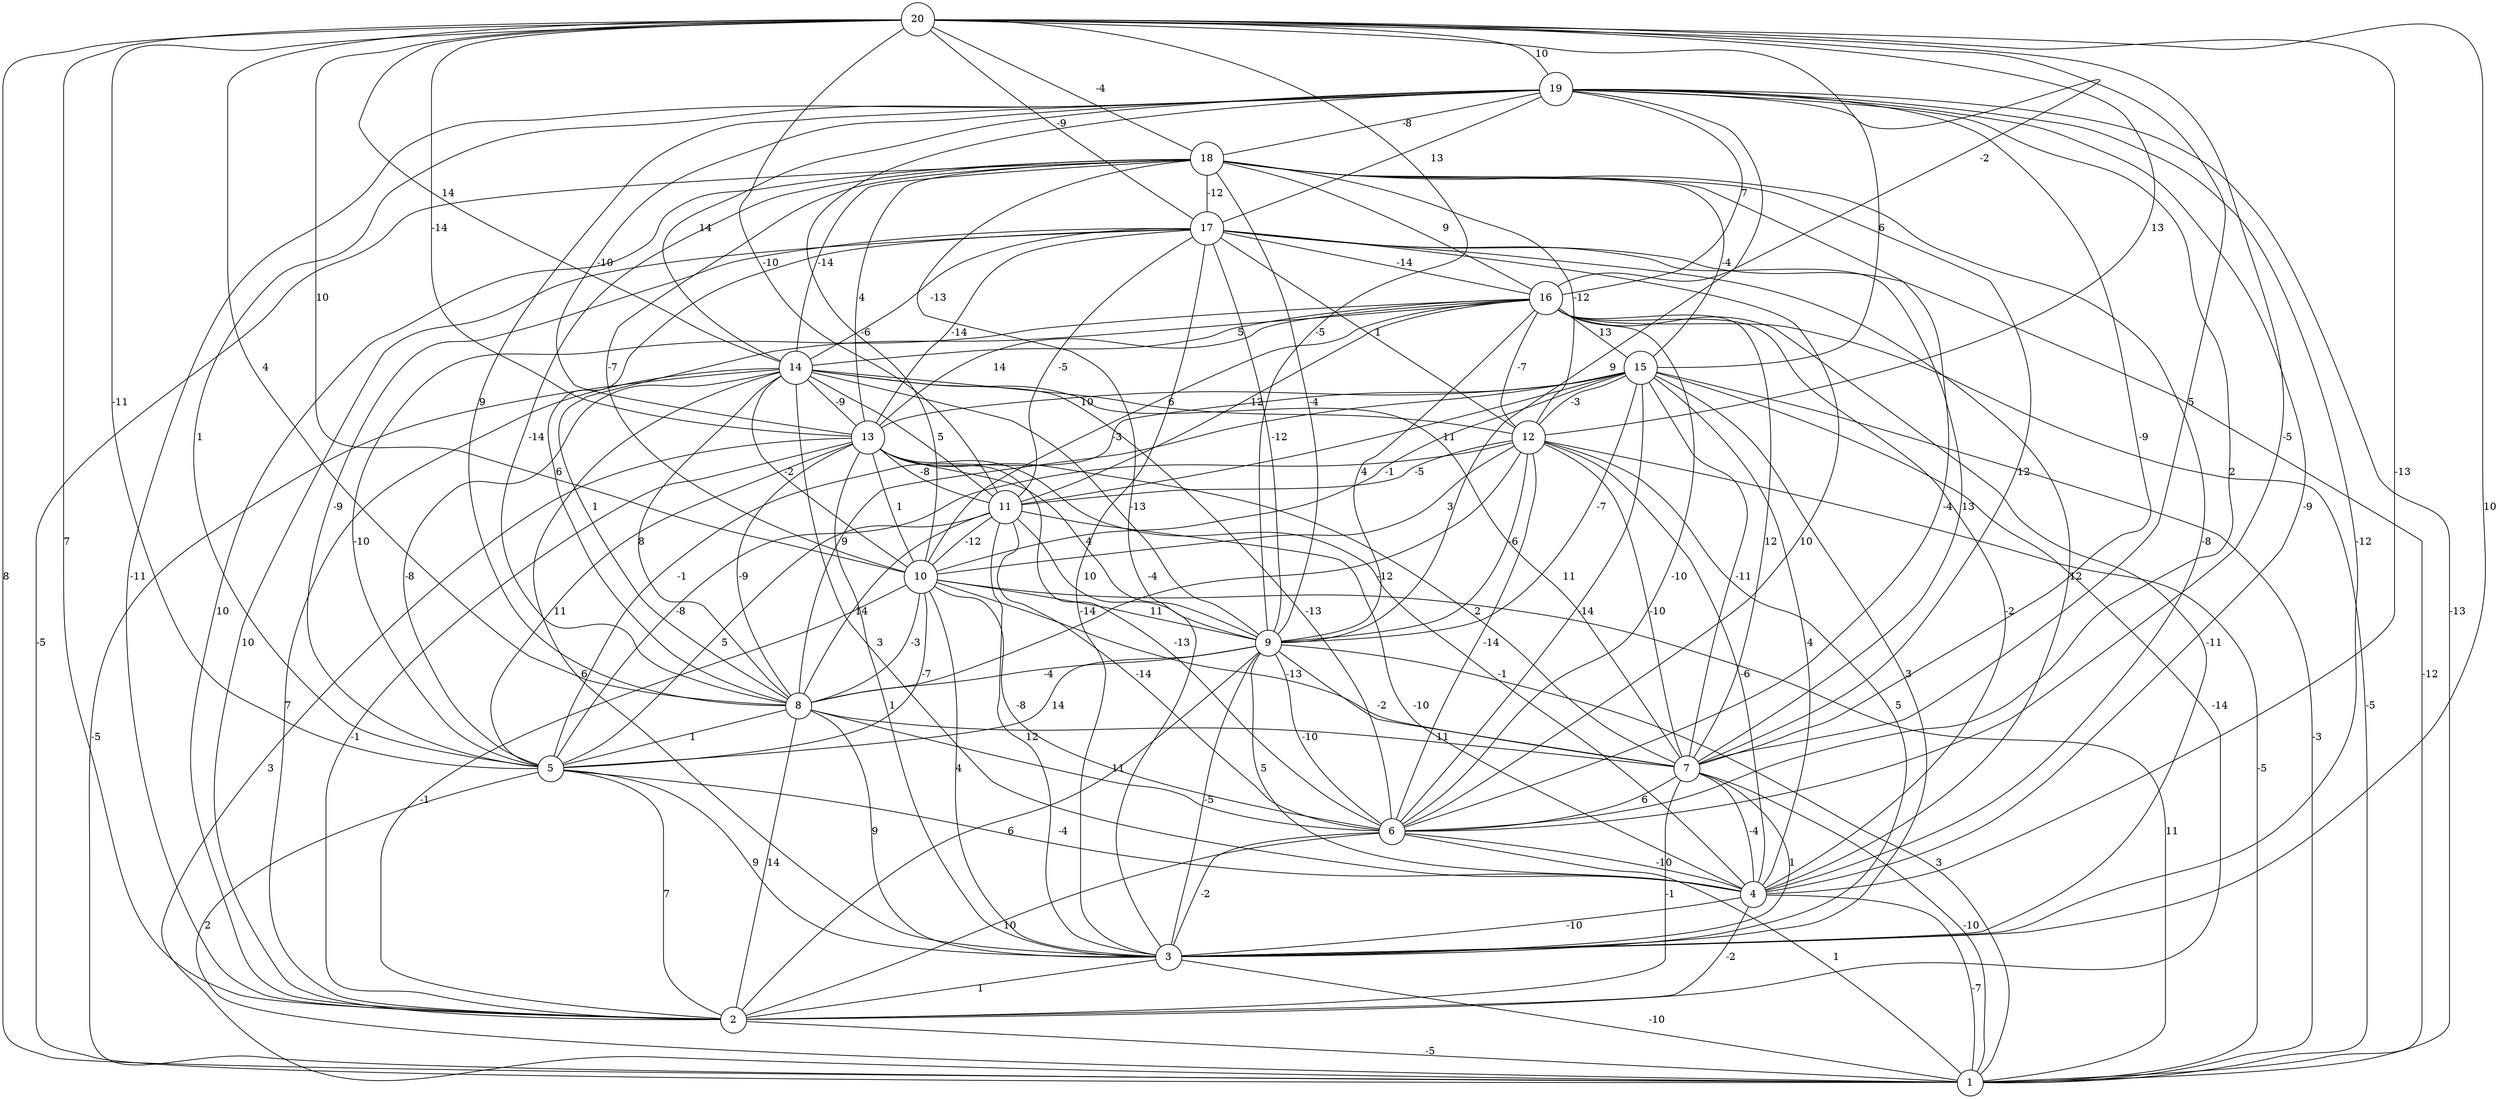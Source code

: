 graph { 
	 fontname="Helvetica,Arial,sans-serif" 
	 node [shape = circle]; 
	 20 -- 1 [label = "8"];
	 20 -- 2 [label = "7"];
	 20 -- 3 [label = "10"];
	 20 -- 4 [label = "-13"];
	 20 -- 5 [label = "-11"];
	 20 -- 6 [label = "-5"];
	 20 -- 7 [label = "5"];
	 20 -- 8 [label = "4"];
	 20 -- 9 [label = "-5"];
	 20 -- 10 [label = "10"];
	 20 -- 11 [label = "-10"];
	 20 -- 12 [label = "13"];
	 20 -- 13 [label = "-14"];
	 20 -- 14 [label = "14"];
	 20 -- 16 [label = "-2"];
	 20 -- 17 [label = "-9"];
	 20 -- 18 [label = "-4"];
	 20 -- 19 [label = "10"];
	 19 -- 1 [label = "-13"];
	 19 -- 2 [label = "-11"];
	 19 -- 3 [label = "-12"];
	 19 -- 4 [label = "-9"];
	 19 -- 5 [label = "1"];
	 19 -- 6 [label = "2"];
	 19 -- 7 [label = "-9"];
	 19 -- 8 [label = "9"];
	 19 -- 9 [label = "9"];
	 19 -- 10 [label = "-6"];
	 19 -- 13 [label = "-10"];
	 19 -- 14 [label = "14"];
	 19 -- 15 [label = "6"];
	 19 -- 16 [label = "7"];
	 19 -- 17 [label = "13"];
	 19 -- 18 [label = "-8"];
	 18 -- 1 [label = "-5"];
	 18 -- 2 [label = "10"];
	 18 -- 3 [label = "-4"];
	 18 -- 4 [label = "-8"];
	 18 -- 6 [label = "-4"];
	 18 -- 7 [label = "12"];
	 18 -- 8 [label = "-14"];
	 18 -- 9 [label = "-4"];
	 18 -- 10 [label = "-7"];
	 18 -- 12 [label = "-12"];
	 18 -- 13 [label = "4"];
	 18 -- 14 [label = "-14"];
	 18 -- 15 [label = "-4"];
	 18 -- 16 [label = "9"];
	 18 -- 17 [label = "-12"];
	 17 -- 1 [label = "-12"];
	 17 -- 2 [label = "10"];
	 17 -- 3 [label = "-14"];
	 17 -- 4 [label = "12"];
	 17 -- 5 [label = "-9"];
	 17 -- 6 [label = "10"];
	 17 -- 7 [label = "13"];
	 17 -- 8 [label = "6"];
	 17 -- 9 [label = "-12"];
	 17 -- 11 [label = "-5"];
	 17 -- 12 [label = "1"];
	 17 -- 13 [label = "-14"];
	 17 -- 14 [label = "-13"];
	 17 -- 16 [label = "-14"];
	 16 -- 1 [label = "-5"];
	 16 -- 3 [label = "-11"];
	 16 -- 4 [label = "-2"];
	 16 -- 5 [label = "-10"];
	 16 -- 6 [label = "-10"];
	 16 -- 7 [label = "12"];
	 16 -- 8 [label = "1"];
	 16 -- 9 [label = "4"];
	 16 -- 10 [label = "-3"];
	 16 -- 11 [label = "12"];
	 16 -- 12 [label = "-7"];
	 16 -- 13 [label = "14"];
	 16 -- 14 [label = "5"];
	 16 -- 15 [label = "13"];
	 15 -- 1 [label = "-3"];
	 15 -- 2 [label = "-14"];
	 15 -- 3 [label = "3"];
	 15 -- 4 [label = "4"];
	 15 -- 5 [label = "-1"];
	 15 -- 6 [label = "-14"];
	 15 -- 7 [label = "-11"];
	 15 -- 8 [label = "9"];
	 15 -- 9 [label = "-7"];
	 15 -- 10 [label = "-1"];
	 15 -- 11 [label = "11"];
	 15 -- 12 [label = "-3"];
	 15 -- 13 [label = "10"];
	 14 -- 1 [label = "-5"];
	 14 -- 2 [label = "7"];
	 14 -- 3 [label = "6"];
	 14 -- 4 [label = "3"];
	 14 -- 5 [label = "-8"];
	 14 -- 6 [label = "-13"];
	 14 -- 7 [label = "11"];
	 14 -- 8 [label = "8"];
	 14 -- 9 [label = "-13"];
	 14 -- 10 [label = "-2"];
	 14 -- 11 [label = "5"];
	 14 -- 12 [label = "6"];
	 14 -- 13 [label = "-9"];
	 13 -- 1 [label = "3"];
	 13 -- 2 [label = "-1"];
	 13 -- 3 [label = "1"];
	 13 -- 4 [label = "-1"];
	 13 -- 5 [label = "11"];
	 13 -- 6 [label = "-13"];
	 13 -- 7 [label = "2"];
	 13 -- 8 [label = "-9"];
	 13 -- 9 [label = "4"];
	 13 -- 10 [label = "1"];
	 13 -- 11 [label = "-8"];
	 12 -- 1 [label = "-5"];
	 12 -- 3 [label = "5"];
	 12 -- 4 [label = "-6"];
	 12 -- 5 [label = "-8"];
	 12 -- 6 [label = "-14"];
	 12 -- 7 [label = "-10"];
	 12 -- 8 [label = "-12"];
	 12 -- 9 [label = "-6"];
	 12 -- 10 [label = "3"];
	 12 -- 11 [label = "-5"];
	 11 -- 3 [label = "12"];
	 11 -- 4 [label = "-10"];
	 11 -- 5 [label = "5"];
	 11 -- 6 [label = "-14"];
	 11 -- 8 [label = "14"];
	 11 -- 9 [label = "10"];
	 11 -- 10 [label = "-12"];
	 10 -- 1 [label = "11"];
	 10 -- 2 [label = "-1"];
	 10 -- 3 [label = "4"];
	 10 -- 5 [label = "-7"];
	 10 -- 6 [label = "-8"];
	 10 -- 7 [label = "-13"];
	 10 -- 8 [label = "-3"];
	 10 -- 9 [label = "11"];
	 9 -- 1 [label = "3"];
	 9 -- 2 [label = "6"];
	 9 -- 3 [label = "-5"];
	 9 -- 4 [label = "5"];
	 9 -- 5 [label = "14"];
	 9 -- 6 [label = "-10"];
	 9 -- 7 [label = "-2"];
	 9 -- 8 [label = "-4"];
	 8 -- 2 [label = "14"];
	 8 -- 3 [label = "9"];
	 8 -- 5 [label = "1"];
	 8 -- 6 [label = "11"];
	 8 -- 7 [label = "11"];
	 7 -- 1 [label = "-10"];
	 7 -- 2 [label = "-1"];
	 7 -- 3 [label = "1"];
	 7 -- 4 [label = "-4"];
	 7 -- 6 [label = "6"];
	 6 -- 1 [label = "1"];
	 6 -- 2 [label = "10"];
	 6 -- 3 [label = "-2"];
	 6 -- 4 [label = "-10"];
	 5 -- 1 [label = "2"];
	 5 -- 2 [label = "7"];
	 5 -- 3 [label = "9"];
	 5 -- 4 [label = "-4"];
	 4 -- 1 [label = "-7"];
	 4 -- 2 [label = "-2"];
	 4 -- 3 [label = "-10"];
	 3 -- 1 [label = "-10"];
	 3 -- 2 [label = "1"];
	 2 -- 1 [label = "-5"];
	 1;
	 2;
	 3;
	 4;
	 5;
	 6;
	 7;
	 8;
	 9;
	 10;
	 11;
	 12;
	 13;
	 14;
	 15;
	 16;
	 17;
	 18;
	 19;
	 20;
}
